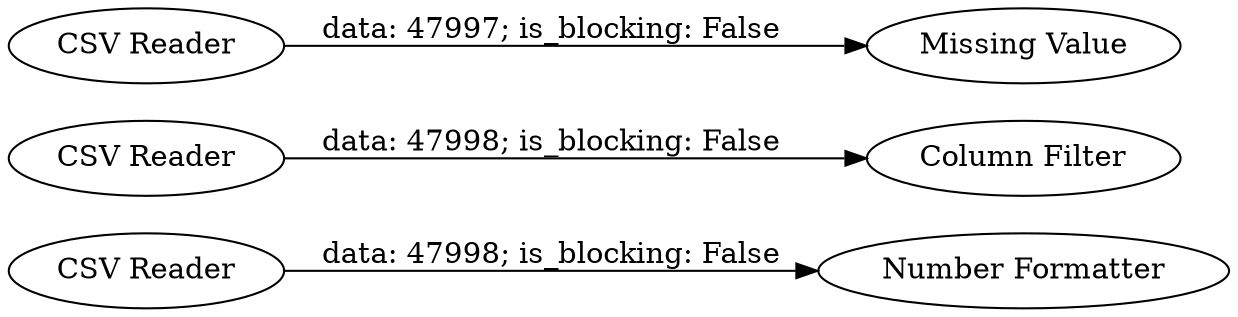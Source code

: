 digraph {
	"-6535824890290598514_5" [label="CSV Reader"]
	"-6535824890290598514_1" [label="CSV Reader"]
	"-6535824890290598514_2" [label="Column Filter"]
	"-6535824890290598514_6" [label="Number Formatter"]
	"-6535824890290598514_3" [label="Missing Value"]
	"-6535824890290598514_4" [label="CSV Reader"]
	"-6535824890290598514_1" -> "-6535824890290598514_2" [label="data: 47998; is_blocking: False"]
	"-6535824890290598514_5" -> "-6535824890290598514_6" [label="data: 47998; is_blocking: False"]
	"-6535824890290598514_4" -> "-6535824890290598514_3" [label="data: 47997; is_blocking: False"]
	rankdir=LR
}
